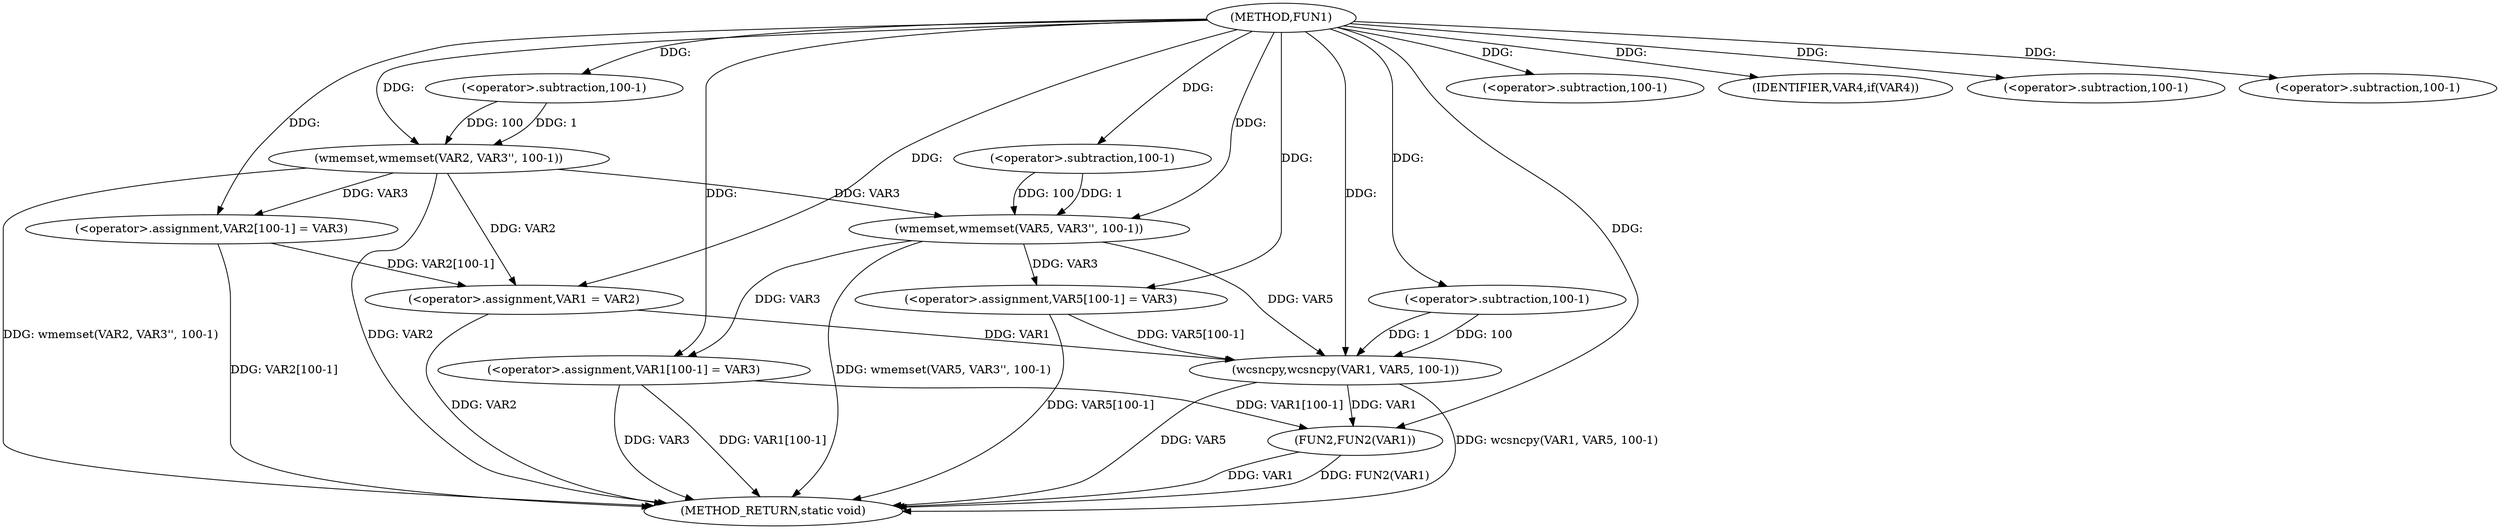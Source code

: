 digraph FUN1 {  
"1000100" [label = "(METHOD,FUN1)" ]
"1000153" [label = "(METHOD_RETURN,static void)" ]
"1000104" [label = "(wmemset,wmemset(VAR2, VAR3'', 100-1))" ]
"1000107" [label = "(<operator>.subtraction,100-1)" ]
"1000110" [label = "(<operator>.assignment,VAR2[100-1] = VAR3)" ]
"1000113" [label = "(<operator>.subtraction,100-1)" ]
"1000118" [label = "(IDENTIFIER,VAR4,if(VAR4))" ]
"1000120" [label = "(<operator>.assignment,VAR1 = VAR2)" ]
"1000125" [label = "(wmemset,wmemset(VAR5, VAR3'', 100-1))" ]
"1000128" [label = "(<operator>.subtraction,100-1)" ]
"1000131" [label = "(<operator>.assignment,VAR5[100-1] = VAR3)" ]
"1000134" [label = "(<operator>.subtraction,100-1)" ]
"1000138" [label = "(wcsncpy,wcsncpy(VAR1, VAR5, 100-1))" ]
"1000141" [label = "(<operator>.subtraction,100-1)" ]
"1000144" [label = "(<operator>.assignment,VAR1[100-1] = VAR3)" ]
"1000147" [label = "(<operator>.subtraction,100-1)" ]
"1000151" [label = "(FUN2,FUN2(VAR1))" ]
  "1000125" -> "1000153"  [ label = "DDG: wmemset(VAR5, VAR3'', 100-1)"] 
  "1000151" -> "1000153"  [ label = "DDG: FUN2(VAR1)"] 
  "1000104" -> "1000153"  [ label = "DDG: wmemset(VAR2, VAR3'', 100-1)"] 
  "1000104" -> "1000153"  [ label = "DDG: VAR2"] 
  "1000131" -> "1000153"  [ label = "DDG: VAR5[100-1]"] 
  "1000144" -> "1000153"  [ label = "DDG: VAR3"] 
  "1000138" -> "1000153"  [ label = "DDG: wcsncpy(VAR1, VAR5, 100-1)"] 
  "1000138" -> "1000153"  [ label = "DDG: VAR5"] 
  "1000151" -> "1000153"  [ label = "DDG: VAR1"] 
  "1000120" -> "1000153"  [ label = "DDG: VAR2"] 
  "1000144" -> "1000153"  [ label = "DDG: VAR1[100-1]"] 
  "1000110" -> "1000153"  [ label = "DDG: VAR2[100-1]"] 
  "1000100" -> "1000104"  [ label = "DDG: "] 
  "1000107" -> "1000104"  [ label = "DDG: 100"] 
  "1000107" -> "1000104"  [ label = "DDG: 1"] 
  "1000100" -> "1000107"  [ label = "DDG: "] 
  "1000104" -> "1000110"  [ label = "DDG: VAR3"] 
  "1000100" -> "1000110"  [ label = "DDG: "] 
  "1000100" -> "1000113"  [ label = "DDG: "] 
  "1000100" -> "1000118"  [ label = "DDG: "] 
  "1000104" -> "1000120"  [ label = "DDG: VAR2"] 
  "1000110" -> "1000120"  [ label = "DDG: VAR2[100-1]"] 
  "1000100" -> "1000120"  [ label = "DDG: "] 
  "1000100" -> "1000125"  [ label = "DDG: "] 
  "1000104" -> "1000125"  [ label = "DDG: VAR3"] 
  "1000128" -> "1000125"  [ label = "DDG: 100"] 
  "1000128" -> "1000125"  [ label = "DDG: 1"] 
  "1000100" -> "1000128"  [ label = "DDG: "] 
  "1000125" -> "1000131"  [ label = "DDG: VAR3"] 
  "1000100" -> "1000131"  [ label = "DDG: "] 
  "1000100" -> "1000134"  [ label = "DDG: "] 
  "1000120" -> "1000138"  [ label = "DDG: VAR1"] 
  "1000100" -> "1000138"  [ label = "DDG: "] 
  "1000125" -> "1000138"  [ label = "DDG: VAR5"] 
  "1000131" -> "1000138"  [ label = "DDG: VAR5[100-1]"] 
  "1000141" -> "1000138"  [ label = "DDG: 100"] 
  "1000141" -> "1000138"  [ label = "DDG: 1"] 
  "1000100" -> "1000141"  [ label = "DDG: "] 
  "1000100" -> "1000144"  [ label = "DDG: "] 
  "1000125" -> "1000144"  [ label = "DDG: VAR3"] 
  "1000100" -> "1000147"  [ label = "DDG: "] 
  "1000138" -> "1000151"  [ label = "DDG: VAR1"] 
  "1000144" -> "1000151"  [ label = "DDG: VAR1[100-1]"] 
  "1000100" -> "1000151"  [ label = "DDG: "] 
}
